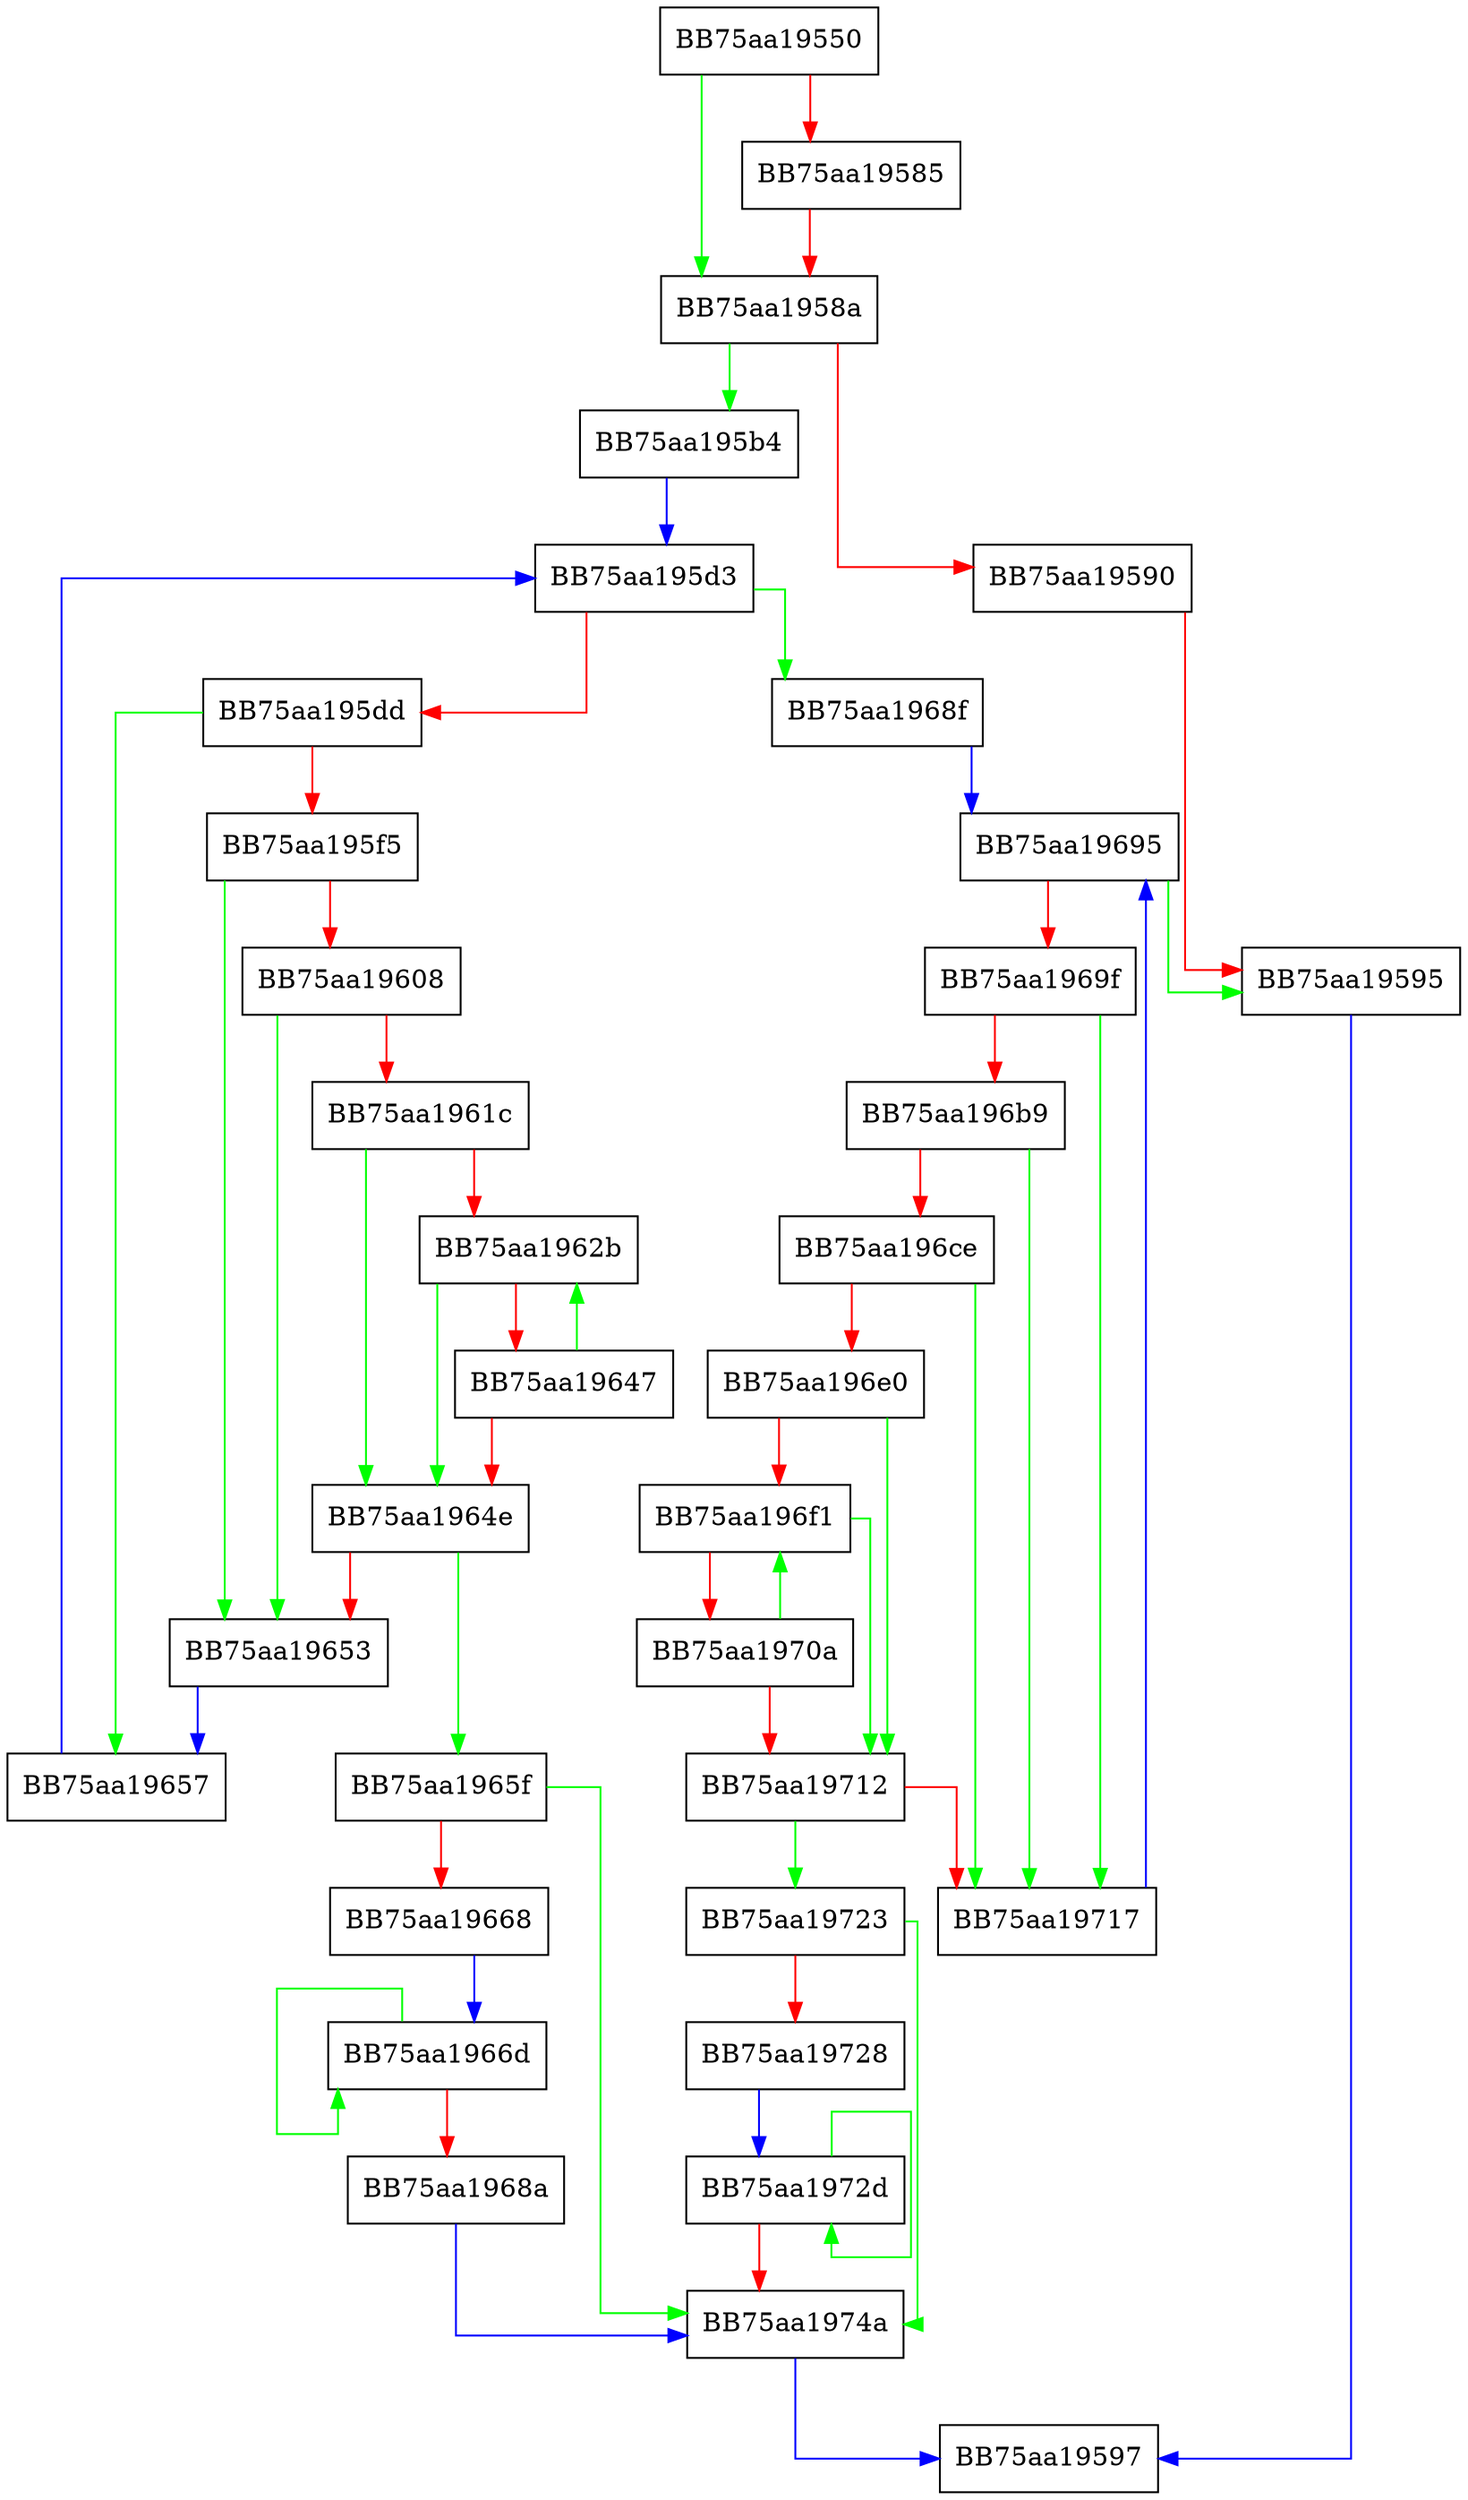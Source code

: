 digraph xray_probe_magistr {
  node [shape="box"];
  graph [splines=ortho];
  BB75aa19550 -> BB75aa1958a [color="green"];
  BB75aa19550 -> BB75aa19585 [color="red"];
  BB75aa19585 -> BB75aa1958a [color="red"];
  BB75aa1958a -> BB75aa195b4 [color="green"];
  BB75aa1958a -> BB75aa19590 [color="red"];
  BB75aa19590 -> BB75aa19595 [color="red"];
  BB75aa19595 -> BB75aa19597 [color="blue"];
  BB75aa195b4 -> BB75aa195d3 [color="blue"];
  BB75aa195d3 -> BB75aa1968f [color="green"];
  BB75aa195d3 -> BB75aa195dd [color="red"];
  BB75aa195dd -> BB75aa19657 [color="green"];
  BB75aa195dd -> BB75aa195f5 [color="red"];
  BB75aa195f5 -> BB75aa19653 [color="green"];
  BB75aa195f5 -> BB75aa19608 [color="red"];
  BB75aa19608 -> BB75aa19653 [color="green"];
  BB75aa19608 -> BB75aa1961c [color="red"];
  BB75aa1961c -> BB75aa1964e [color="green"];
  BB75aa1961c -> BB75aa1962b [color="red"];
  BB75aa1962b -> BB75aa1964e [color="green"];
  BB75aa1962b -> BB75aa19647 [color="red"];
  BB75aa19647 -> BB75aa1962b [color="green"];
  BB75aa19647 -> BB75aa1964e [color="red"];
  BB75aa1964e -> BB75aa1965f [color="green"];
  BB75aa1964e -> BB75aa19653 [color="red"];
  BB75aa19653 -> BB75aa19657 [color="blue"];
  BB75aa19657 -> BB75aa195d3 [color="blue"];
  BB75aa1965f -> BB75aa1974a [color="green"];
  BB75aa1965f -> BB75aa19668 [color="red"];
  BB75aa19668 -> BB75aa1966d [color="blue"];
  BB75aa1966d -> BB75aa1966d [color="green"];
  BB75aa1966d -> BB75aa1968a [color="red"];
  BB75aa1968a -> BB75aa1974a [color="blue"];
  BB75aa1968f -> BB75aa19695 [color="blue"];
  BB75aa19695 -> BB75aa19595 [color="green"];
  BB75aa19695 -> BB75aa1969f [color="red"];
  BB75aa1969f -> BB75aa19717 [color="green"];
  BB75aa1969f -> BB75aa196b9 [color="red"];
  BB75aa196b9 -> BB75aa19717 [color="green"];
  BB75aa196b9 -> BB75aa196ce [color="red"];
  BB75aa196ce -> BB75aa19717 [color="green"];
  BB75aa196ce -> BB75aa196e0 [color="red"];
  BB75aa196e0 -> BB75aa19712 [color="green"];
  BB75aa196e0 -> BB75aa196f1 [color="red"];
  BB75aa196f1 -> BB75aa19712 [color="green"];
  BB75aa196f1 -> BB75aa1970a [color="red"];
  BB75aa1970a -> BB75aa196f1 [color="green"];
  BB75aa1970a -> BB75aa19712 [color="red"];
  BB75aa19712 -> BB75aa19723 [color="green"];
  BB75aa19712 -> BB75aa19717 [color="red"];
  BB75aa19717 -> BB75aa19695 [color="blue"];
  BB75aa19723 -> BB75aa1974a [color="green"];
  BB75aa19723 -> BB75aa19728 [color="red"];
  BB75aa19728 -> BB75aa1972d [color="blue"];
  BB75aa1972d -> BB75aa1972d [color="green"];
  BB75aa1972d -> BB75aa1974a [color="red"];
  BB75aa1974a -> BB75aa19597 [color="blue"];
}
